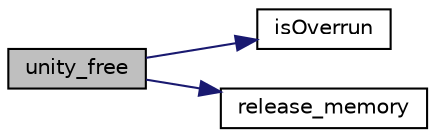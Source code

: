 digraph "unity_free"
{
  edge [fontname="Helvetica",fontsize="10",labelfontname="Helvetica",labelfontsize="10"];
  node [fontname="Helvetica",fontsize="10",shape=record];
  rankdir="LR";
  Node19 [label="unity_free",height=0.2,width=0.4,color="black", fillcolor="grey75", style="filled", fontcolor="black"];
  Node19 -> Node20 [color="midnightblue",fontsize="10",style="solid",fontname="Helvetica"];
  Node20 [label="isOverrun",height=0.2,width=0.4,color="black", fillcolor="white", style="filled",URL="$unity__fixture_8c.html#a6f3beab996c5abbecb5d9ed6950cf13d"];
  Node19 -> Node21 [color="midnightblue",fontsize="10",style="solid",fontname="Helvetica"];
  Node21 [label="release_memory",height=0.2,width=0.4,color="black", fillcolor="white", style="filled",URL="$unity__fixture_8c.html#a074a56afb3ebceadda65ee87911e4b68"];
}
